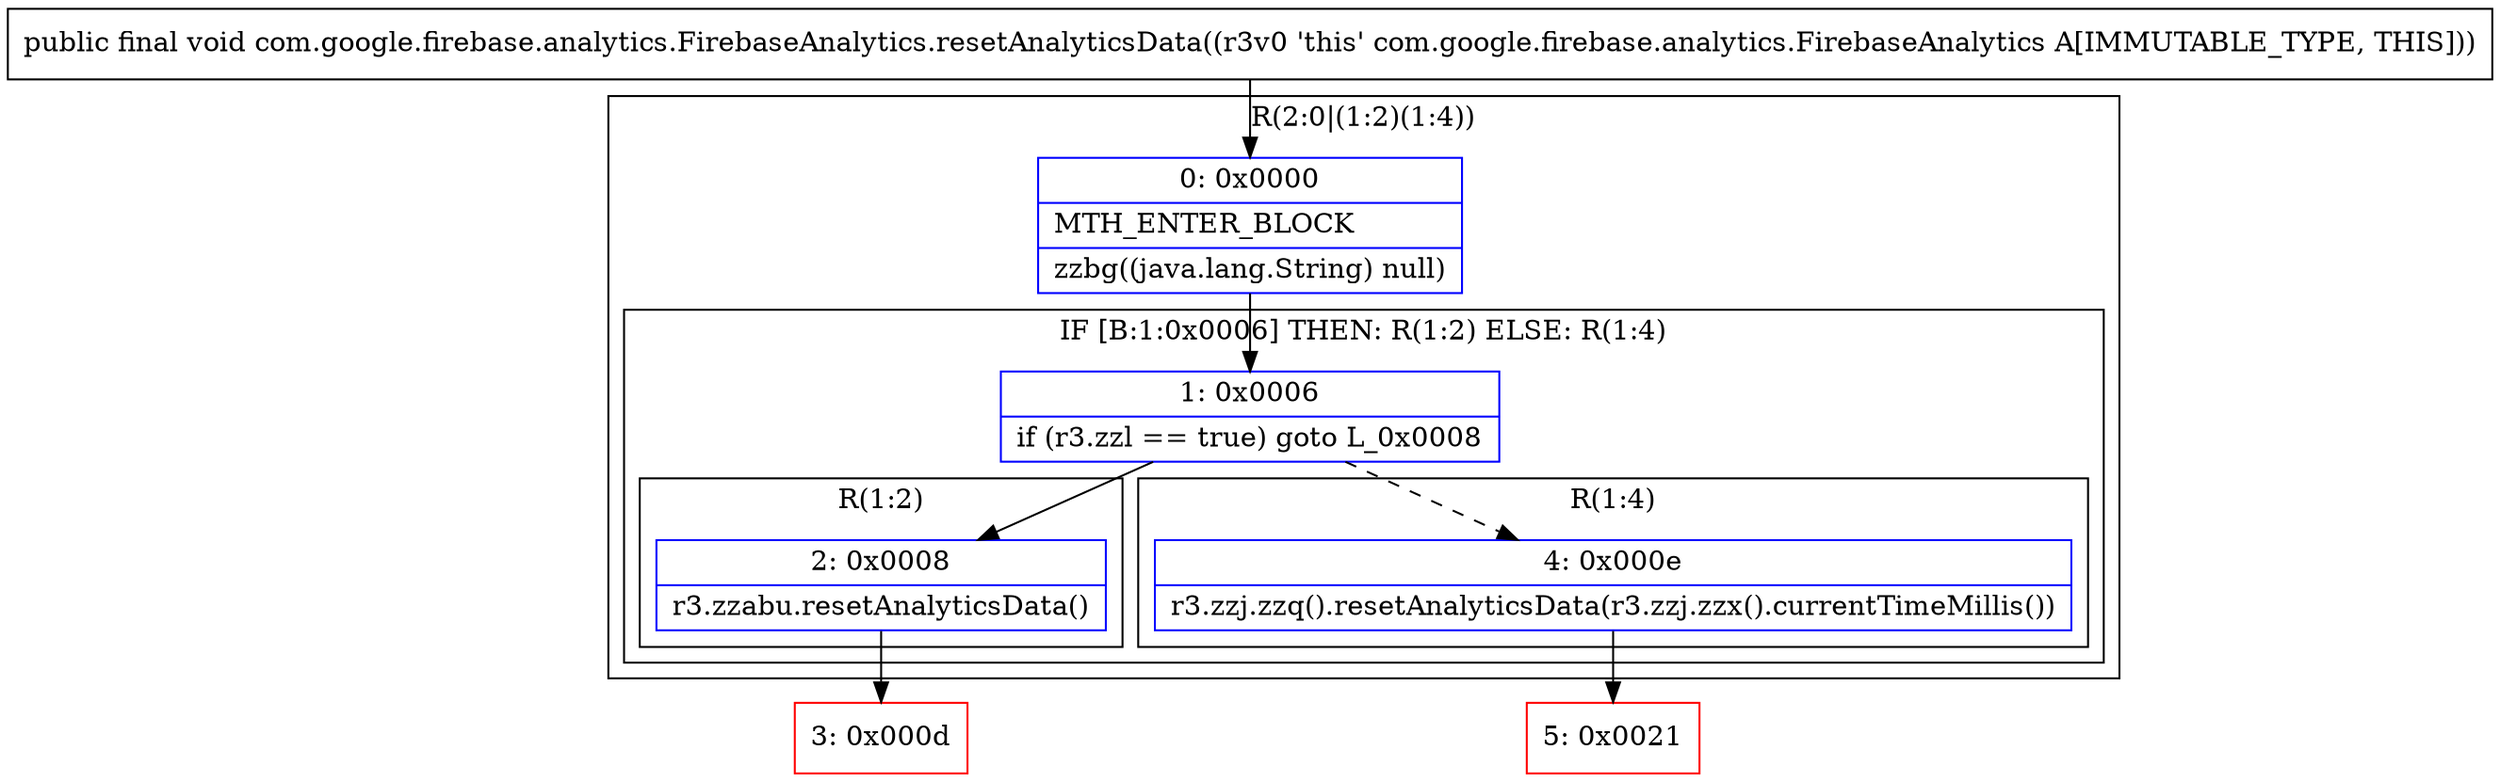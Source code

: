 digraph "CFG forcom.google.firebase.analytics.FirebaseAnalytics.resetAnalyticsData()V" {
subgraph cluster_Region_9267525 {
label = "R(2:0|(1:2)(1:4))";
node [shape=record,color=blue];
Node_0 [shape=record,label="{0\:\ 0x0000|MTH_ENTER_BLOCK\l|zzbg((java.lang.String) null)\l}"];
subgraph cluster_IfRegion_76372983 {
label = "IF [B:1:0x0006] THEN: R(1:2) ELSE: R(1:4)";
node [shape=record,color=blue];
Node_1 [shape=record,label="{1\:\ 0x0006|if (r3.zzl == true) goto L_0x0008\l}"];
subgraph cluster_Region_9608395 {
label = "R(1:2)";
node [shape=record,color=blue];
Node_2 [shape=record,label="{2\:\ 0x0008|r3.zzabu.resetAnalyticsData()\l}"];
}
subgraph cluster_Region_149657874 {
label = "R(1:4)";
node [shape=record,color=blue];
Node_4 [shape=record,label="{4\:\ 0x000e|r3.zzj.zzq().resetAnalyticsData(r3.zzj.zzx().currentTimeMillis())\l}"];
}
}
}
Node_3 [shape=record,color=red,label="{3\:\ 0x000d}"];
Node_5 [shape=record,color=red,label="{5\:\ 0x0021}"];
MethodNode[shape=record,label="{public final void com.google.firebase.analytics.FirebaseAnalytics.resetAnalyticsData((r3v0 'this' com.google.firebase.analytics.FirebaseAnalytics A[IMMUTABLE_TYPE, THIS])) }"];
MethodNode -> Node_0;
Node_0 -> Node_1;
Node_1 -> Node_2;
Node_1 -> Node_4[style=dashed];
Node_2 -> Node_3;
Node_4 -> Node_5;
}

